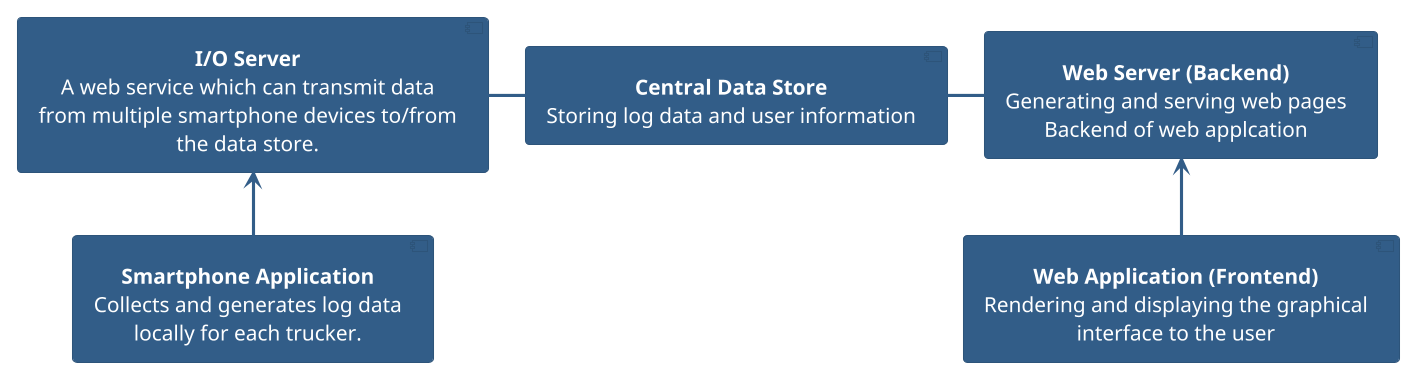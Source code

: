 @startuml
!theme sandstone
skinparam defaultTextAlignment center
skinparam defaultFontSize 20

component android_app [
<b>Smartphone Application</b>
Collects and generates log data
locally for each trucker.
]

component io_server [
<b>I/O Server</b>
A web service which can transmit data
from multiple smartphone devices to/from
the data store.
]

component db [
<b>Central Data Store</b>
Storing log data and user information
]

component web_server [
<b>Web Server (Backend)</b>
Generating and serving web pages
Backend of web applcation
]

component web_app [
<b>Web Application (Frontend)</b>
Rendering and displaying the graphical
interface to the user
]

android_app -up-> io_server
io_server -r- db
db -r- web_server
web_app -up-> web_server

@enduml
